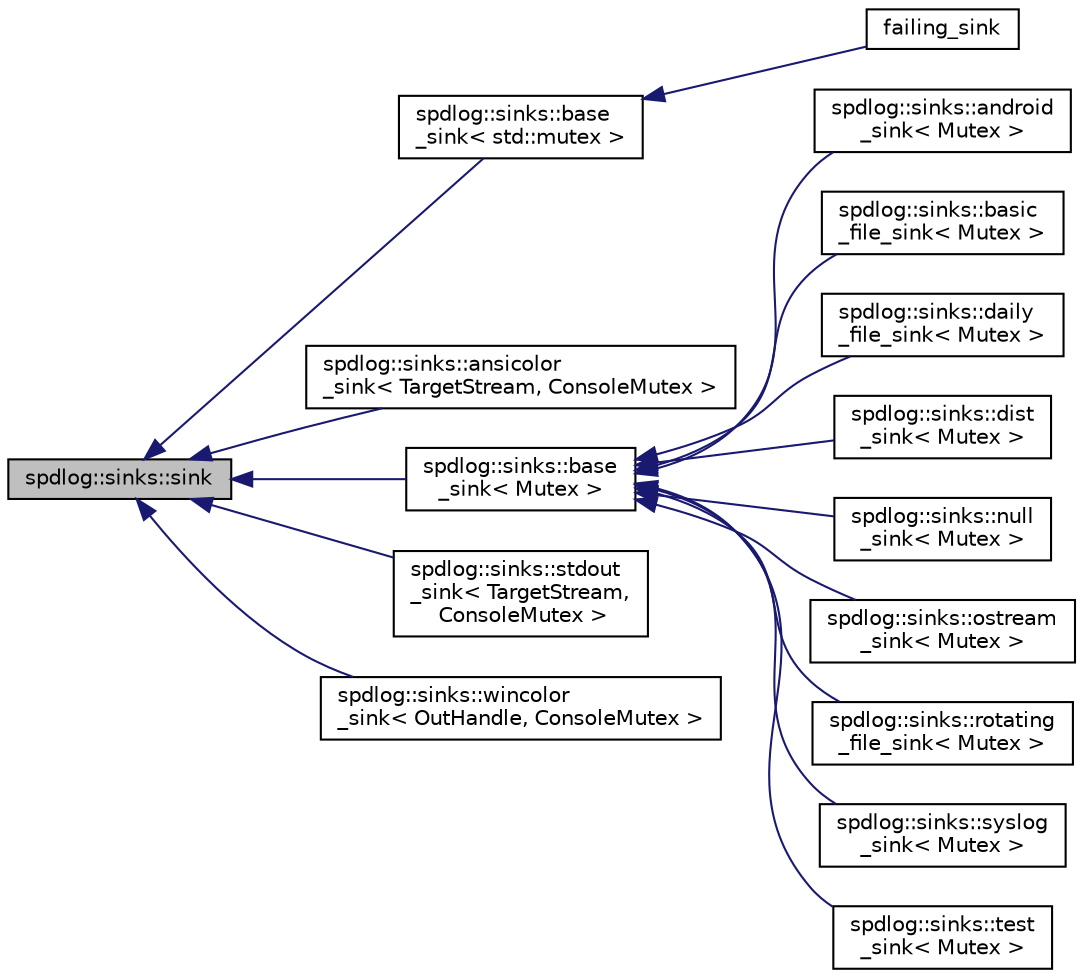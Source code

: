digraph "spdlog::sinks::sink"
{
  edge [fontname="Helvetica",fontsize="10",labelfontname="Helvetica",labelfontsize="10"];
  node [fontname="Helvetica",fontsize="10",shape=record];
  rankdir="LR";
  Node1 [label="spdlog::sinks::sink",height=0.2,width=0.4,color="black", fillcolor="grey75", style="filled" fontcolor="black"];
  Node1 -> Node2 [dir="back",color="midnightblue",fontsize="10",style="solid",fontname="Helvetica"];
  Node2 [label="spdlog::sinks::base\l_sink\< std::mutex \>",height=0.2,width=0.4,color="black", fillcolor="white", style="filled",URL="$classspdlog_1_1sinks_1_1base__sink.html"];
  Node2 -> Node3 [dir="back",color="midnightblue",fontsize="10",style="solid",fontname="Helvetica"];
  Node3 [label="failing_sink",height=0.2,width=0.4,color="black", fillcolor="white", style="filled",URL="$classfailing__sink.html"];
  Node1 -> Node4 [dir="back",color="midnightblue",fontsize="10",style="solid",fontname="Helvetica"];
  Node4 [label="spdlog::sinks::ansicolor\l_sink\< TargetStream, ConsoleMutex \>",height=0.2,width=0.4,color="black", fillcolor="white", style="filled",URL="$classspdlog_1_1sinks_1_1ansicolor__sink.html"];
  Node1 -> Node5 [dir="back",color="midnightblue",fontsize="10",style="solid",fontname="Helvetica"];
  Node5 [label="spdlog::sinks::base\l_sink\< Mutex \>",height=0.2,width=0.4,color="black", fillcolor="white", style="filled",URL="$classspdlog_1_1sinks_1_1base__sink.html"];
  Node5 -> Node6 [dir="back",color="midnightblue",fontsize="10",style="solid",fontname="Helvetica"];
  Node6 [label="spdlog::sinks::android\l_sink\< Mutex \>",height=0.2,width=0.4,color="black", fillcolor="white", style="filled",URL="$classspdlog_1_1sinks_1_1android__sink.html"];
  Node5 -> Node7 [dir="back",color="midnightblue",fontsize="10",style="solid",fontname="Helvetica"];
  Node7 [label="spdlog::sinks::basic\l_file_sink\< Mutex \>",height=0.2,width=0.4,color="black", fillcolor="white", style="filled",URL="$classspdlog_1_1sinks_1_1basic__file__sink.html"];
  Node5 -> Node8 [dir="back",color="midnightblue",fontsize="10",style="solid",fontname="Helvetica"];
  Node8 [label="spdlog::sinks::daily\l_file_sink\< Mutex \>",height=0.2,width=0.4,color="black", fillcolor="white", style="filled",URL="$classspdlog_1_1sinks_1_1daily__file__sink.html"];
  Node5 -> Node9 [dir="back",color="midnightblue",fontsize="10",style="solid",fontname="Helvetica"];
  Node9 [label="spdlog::sinks::dist\l_sink\< Mutex \>",height=0.2,width=0.4,color="black", fillcolor="white", style="filled",URL="$classspdlog_1_1sinks_1_1dist__sink.html"];
  Node5 -> Node10 [dir="back",color="midnightblue",fontsize="10",style="solid",fontname="Helvetica"];
  Node10 [label="spdlog::sinks::null\l_sink\< Mutex \>",height=0.2,width=0.4,color="black", fillcolor="white", style="filled",URL="$classspdlog_1_1sinks_1_1null__sink.html"];
  Node5 -> Node11 [dir="back",color="midnightblue",fontsize="10",style="solid",fontname="Helvetica"];
  Node11 [label="spdlog::sinks::ostream\l_sink\< Mutex \>",height=0.2,width=0.4,color="black", fillcolor="white", style="filled",URL="$classspdlog_1_1sinks_1_1ostream__sink.html"];
  Node5 -> Node12 [dir="back",color="midnightblue",fontsize="10",style="solid",fontname="Helvetica"];
  Node12 [label="spdlog::sinks::rotating\l_file_sink\< Mutex \>",height=0.2,width=0.4,color="black", fillcolor="white", style="filled",URL="$classspdlog_1_1sinks_1_1rotating__file__sink.html"];
  Node5 -> Node13 [dir="back",color="midnightblue",fontsize="10",style="solid",fontname="Helvetica"];
  Node13 [label="spdlog::sinks::syslog\l_sink\< Mutex \>",height=0.2,width=0.4,color="black", fillcolor="white", style="filled",URL="$classspdlog_1_1sinks_1_1syslog__sink.html"];
  Node5 -> Node14 [dir="back",color="midnightblue",fontsize="10",style="solid",fontname="Helvetica"];
  Node14 [label="spdlog::sinks::test\l_sink\< Mutex \>",height=0.2,width=0.4,color="black", fillcolor="white", style="filled",URL="$classspdlog_1_1sinks_1_1test__sink.html"];
  Node1 -> Node15 [dir="back",color="midnightblue",fontsize="10",style="solid",fontname="Helvetica"];
  Node15 [label="spdlog::sinks::stdout\l_sink\< TargetStream,\l ConsoleMutex \>",height=0.2,width=0.4,color="black", fillcolor="white", style="filled",URL="$classspdlog_1_1sinks_1_1stdout__sink.html"];
  Node1 -> Node16 [dir="back",color="midnightblue",fontsize="10",style="solid",fontname="Helvetica"];
  Node16 [label="spdlog::sinks::wincolor\l_sink\< OutHandle, ConsoleMutex \>",height=0.2,width=0.4,color="black", fillcolor="white", style="filled",URL="$classspdlog_1_1sinks_1_1wincolor__sink.html"];
}
